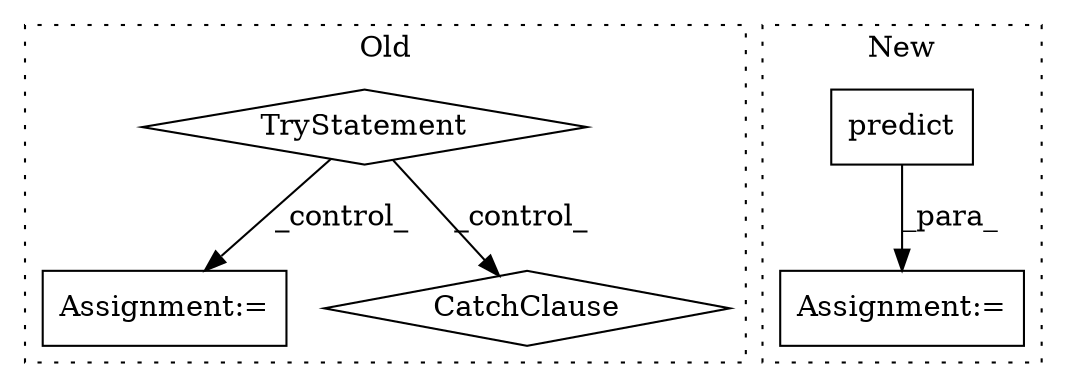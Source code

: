 digraph G {
subgraph cluster0 {
1 [label="TryStatement" a="54" s="1381" l="4" shape="diamond"];
4 [label="Assignment:=" a="7" s="1789" l="2" shape="box"];
5 [label="CatchClause" a="12" s="1456,1490" l="13,2" shape="diamond"];
label = "Old";
style="dotted";
}
subgraph cluster1 {
2 [label="predict" a="32" s="1138,1152" l="8,1" shape="box"];
3 [label="Assignment:=" a="7" s="1133" l="1" shape="box"];
label = "New";
style="dotted";
}
1 -> 4 [label="_control_"];
1 -> 5 [label="_control_"];
2 -> 3 [label="_para_"];
}